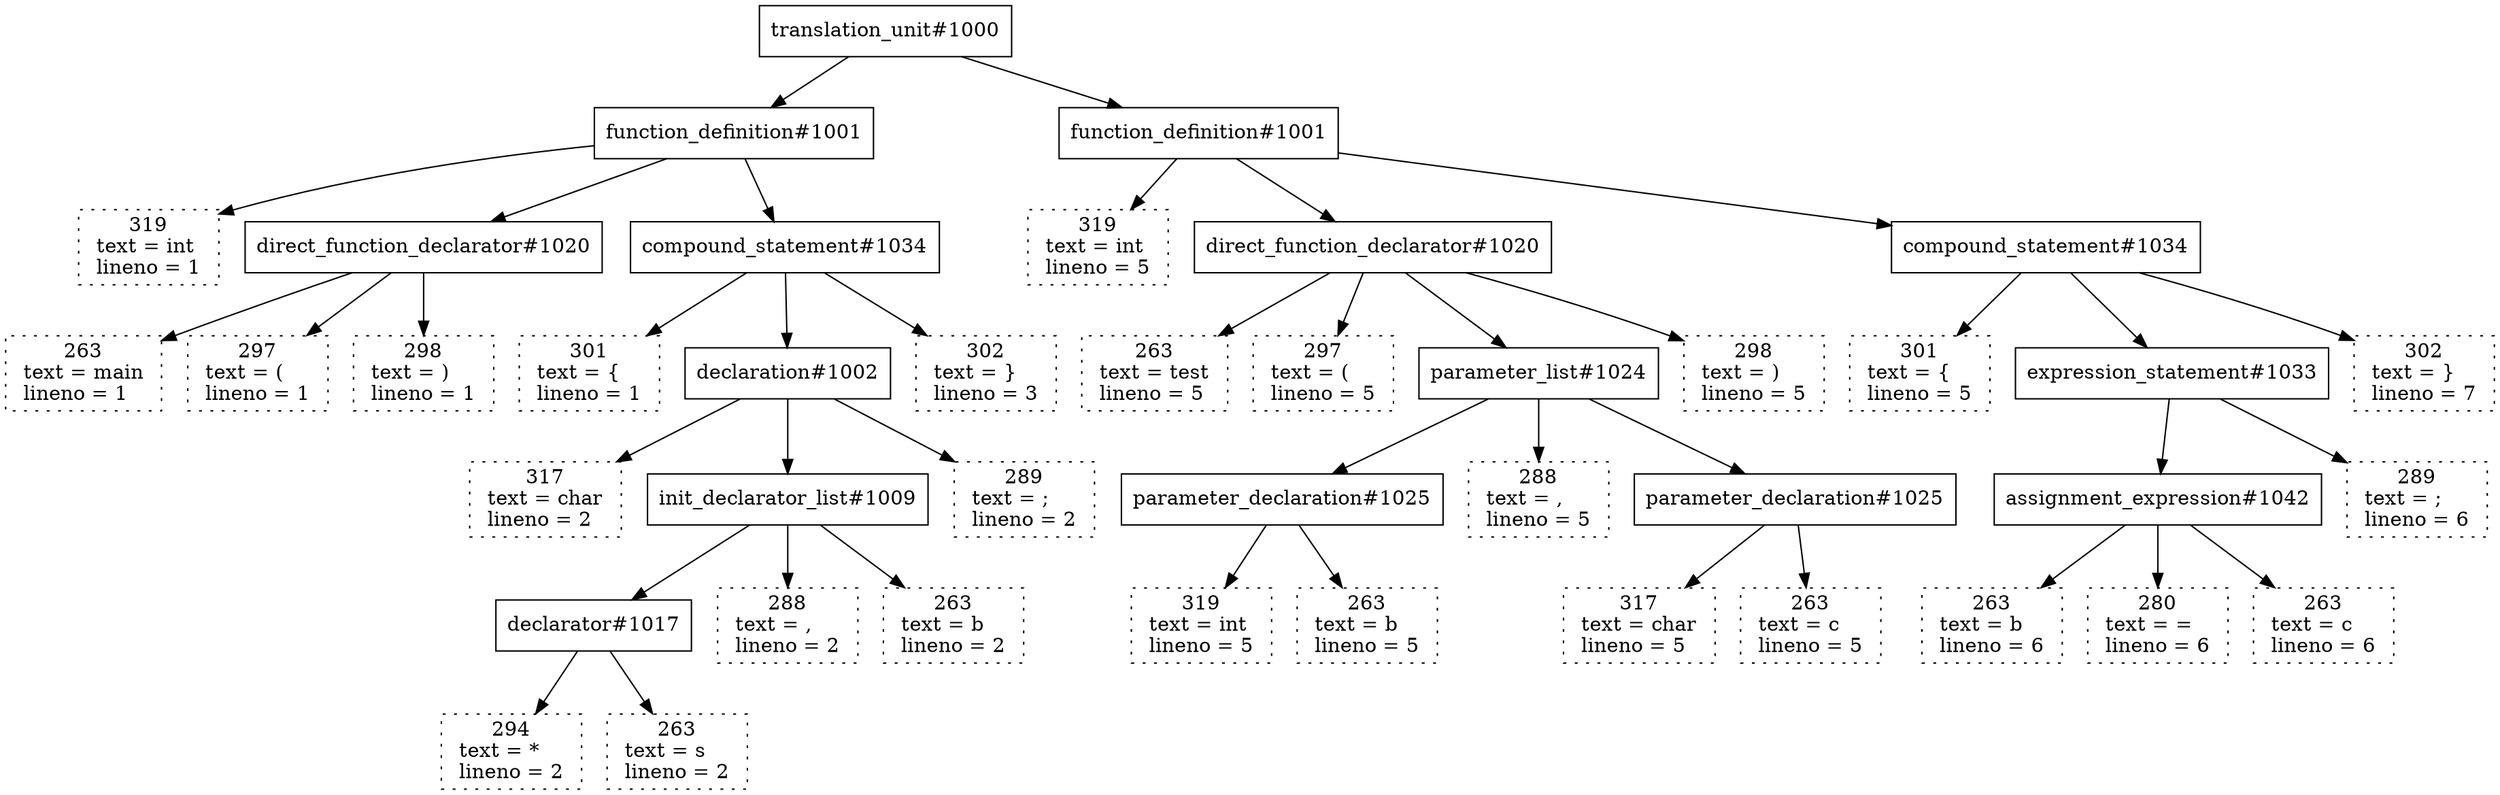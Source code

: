 digraph {
N41 [shape=box label="translation_unit#1000"];
N41 -> N17;
N17 [shape=box label="function_definition#1001"];
N17 -> N0;
N0 [shape=box style=dotted label=" 319 \n text = int \l lineno = 1 \l"];
N17 -> N5;
N5 [shape=box label="direct_function_declarator#1020"];
N5 -> N1;
N1 [shape=box style=dotted label=" 263 \n text = main \l lineno = 1 \l"];
N5 -> N2;
N2 [shape=box style=dotted label=" 297 \n text = ( \l lineno = 1 \l"];
N5 -> N3;
N3 [shape=box style=dotted label=" 298 \n text = ) \l lineno = 1 \l"];
N17 -> N16;
N16 [shape=box label="compound_statement#1034"];
N16 -> N4;
N4 [shape=box style=dotted label=" 301 \n text = { \l lineno = 1 \l"];
N16 -> N14;
N14 [shape=box label="declaration#1002"];
N14 -> N6;
N6 [shape=box style=dotted label=" 317 \n text = char \l lineno = 2 \l"];
N14 -> N13;
N13 [shape=box label="init_declarator_list#1009"];
N13 -> N10;
N10 [shape=box label="declarator#1017"];
N10 -> N7;
N7 [shape=box style=dotted label=" 294 \n text = * \l lineno = 2 \l"];
N10 -> N8;
N8 [shape=box style=dotted label=" 263 \n text = s \l lineno = 2 \l"];
N13 -> N9;
N9 [shape=box style=dotted label=" 288 \n text = , \l lineno = 2 \l"];
N13 -> N11;
N11 [shape=box style=dotted label=" 263 \n text = b \l lineno = 2 \l"];
N14 -> N12;
N12 [shape=box style=dotted label=" 289 \n text = ; \l lineno = 2 \l"];
N16 -> N15;
N15 [shape=box style=dotted label=" 302 \n text = } \l lineno = 3 \l"];
N41 -> N40;
N40 [shape=box label="function_definition#1001"];
N40 -> N18;
N18 [shape=box style=dotted label=" 319 \n text = int \l lineno = 5 \l"];
N40 -> N31;
N31 [shape=box label="direct_function_declarator#1020"];
N31 -> N19;
N19 [shape=box style=dotted label=" 263 \n text = test \l lineno = 5 \l"];
N31 -> N20;
N20 [shape=box style=dotted label=" 297 \n text = ( \l lineno = 5 \l"];
N31 -> N29;
N29 [shape=box label="parameter_list#1024"];
N29 -> N24;
N24 [shape=box label="parameter_declaration#1025"];
N24 -> N21;
N21 [shape=box style=dotted label=" 319 \n text = int \l lineno = 5 \l"];
N24 -> N22;
N22 [shape=box style=dotted label=" 263 \n text = b \l lineno = 5 \l"];
N29 -> N23;
N23 [shape=box style=dotted label=" 288 \n text = , \l lineno = 5 \l"];
N29 -> N28;
N28 [shape=box label="parameter_declaration#1025"];
N28 -> N25;
N25 [shape=box style=dotted label=" 317 \n text = char \l lineno = 5 \l"];
N28 -> N26;
N26 [shape=box style=dotted label=" 263 \n text = c \l lineno = 5 \l"];
N31 -> N27;
N27 [shape=box style=dotted label=" 298 \n text = ) \l lineno = 5 \l"];
N40 -> N39;
N39 [shape=box label="compound_statement#1034"];
N39 -> N30;
N30 [shape=box style=dotted label=" 301 \n text = { \l lineno = 5 \l"];
N39 -> N37;
N37 [shape=box label="expression_statement#1033"];
N37 -> N36;
N36 [shape=box label="assignment_expression#1042"];
N36 -> N32;
N32 [shape=box style=dotted label=" 263 \n text = b \l lineno = 6 \l"];
N36 -> N33;
N33 [shape=box style=dotted label=" 280 \n text = = \l lineno = 6 \l"];
N36 -> N34;
N34 [shape=box style=dotted label=" 263 \n text = c \l lineno = 6 \l"];
N37 -> N35;
N35 [shape=box style=dotted label=" 289 \n text = ; \l lineno = 6 \l"];
N39 -> N38;
N38 [shape=box style=dotted label=" 302 \n text = } \l lineno = 7 \l"];
}
